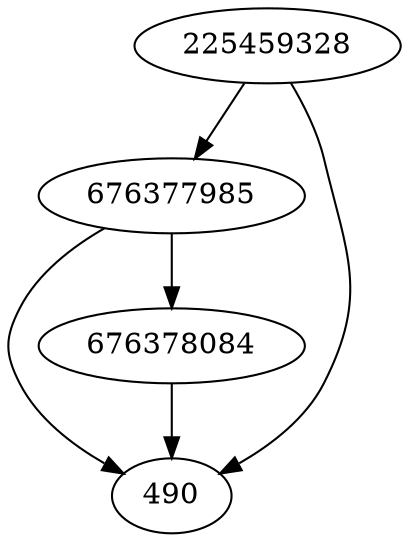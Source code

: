 strict digraph  {
225459328;
676377985;
490;
676378084;
225459328 -> 490;
225459328 -> 676377985;
676377985 -> 490;
676377985 -> 676378084;
676378084 -> 490;
}
